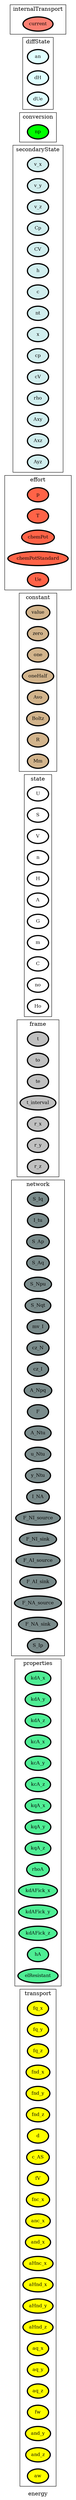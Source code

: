 digraph energy {
label=energy;
rankdir=LR;
subgraph cluster_energy___transport {
label=transport;
rankdir=LR;
V_151 [fillcolor=yellow, fontsize=12, label=fq_x, penwidth=3, style=filled];
V_152 [fillcolor=yellow, fontsize=12, label=fq_y, penwidth=3, style=filled];
V_153 [fillcolor=yellow, fontsize=12, label=fq_z, penwidth=3, style=filled];
V_154 [fillcolor=yellow, fontsize=12, label=fnd_x, penwidth=3, style=filled];
V_155 [fillcolor=yellow, fontsize=12, label=fnd_y, penwidth=3, style=filled];
V_156 [fillcolor=yellow, fontsize=12, label=fnd_z, penwidth=3, style=filled];
V_157 [fillcolor=yellow, fontsize=12, label=d, penwidth=3, style=filled];
V_158 [fillcolor=yellow, fontsize=12, label=c_AS, penwidth=3, style=filled];
V_159 [fillcolor=yellow, fontsize=12, label=fV, penwidth=3, style=filled];
V_160 [fillcolor=yellow, fontsize=12, label=fnc_x, penwidth=3, style=filled];
V_194 [fillcolor=yellow, fontsize=12, label=anc_x, penwidth=3, style=filled];
V_195 [fillcolor=yellow, fontsize=12, label=and_x, penwidth=3, style=filled];
V_204 [fillcolor=yellow, fontsize=12, label=aHnc_x, penwidth=3, style=filled];
V_205 [fillcolor=yellow, fontsize=12, label=aHnd_x, penwidth=3, style=filled];
V_206 [fillcolor=yellow, fontsize=12, label=aHnd_y, penwidth=3, style=filled];
V_207 [fillcolor=yellow, fontsize=12, label=aHnd_z, penwidth=3, style=filled];
V_208 [fillcolor=yellow, fontsize=12, label=aq_x, penwidth=3, style=filled];
V_209 [fillcolor=yellow, fontsize=12, label=aq_y, penwidth=3, style=filled];
V_210 [fillcolor=yellow, fontsize=12, label=aq_z, penwidth=3, style=filled];
V_211 [fillcolor=yellow, fontsize=12, label=fw, penwidth=3, style=filled];
V_212 [fillcolor=yellow, fontsize=12, label=and_y, penwidth=3, style=filled];
V_213 [fillcolor=yellow, fontsize=12, label=and_z, penwidth=3, style=filled];
V_214 [fillcolor=yellow, fontsize=12, label=aw, penwidth=3, style=filled];
}

subgraph cluster_energy___geometry {
label=geometry;
rankdir=LR;
}

subgraph cluster_energy___properties {
label=properties;
rankdir=LR;
V_180 [fillcolor=seagreen2, fontsize=12, label=kdA_x, penwidth=3, style=filled];
V_181 [fillcolor=seagreen2, fontsize=12, label=kdA_y, penwidth=3, style=filled];
V_182 [fillcolor=seagreen2, fontsize=12, label=kdA_z, penwidth=3, style=filled];
V_183 [fillcolor=seagreen2, fontsize=12, label=kcA_x, penwidth=3, style=filled];
V_184 [fillcolor=seagreen2, fontsize=12, label=kcA_y, penwidth=3, style=filled];
V_185 [fillcolor=seagreen2, fontsize=12, label=kcA_z, penwidth=3, style=filled];
V_186 [fillcolor=seagreen2, fontsize=12, label=kqA_x, penwidth=3, style=filled];
V_187 [fillcolor=seagreen2, fontsize=12, label=kqA_y, penwidth=3, style=filled];
V_188 [fillcolor=seagreen2, fontsize=12, label=kqA_z, penwidth=3, style=filled];
V_189 [fillcolor=seagreen2, fontsize=12, label=rhoA, penwidth=3, style=filled];
V_190 [fillcolor=seagreen2, fontsize=12, label=kdAFick_x, penwidth=3, style=filled];
V_191 [fillcolor=seagreen2, fontsize=12, label=kdAFick_y, penwidth=3, style=filled];
V_192 [fillcolor=seagreen2, fontsize=12, label=kdAFick_z, penwidth=3, style=filled];
V_193 [fillcolor=seagreen2, fontsize=12, label=hA, penwidth=3, style=filled];
V_219 [fillcolor=seagreen2, fontsize=12, label=elResistant, penwidth=3, style=filled];
}

subgraph cluster_energy___network {
label=network;
rankdir=LR;
V_10 [fillcolor=lightcyan4, fontsize=12, label=S_Iq, penwidth=3, style=filled];
V_11 [fillcolor=lightcyan4, fontsize=12, label=I_tu, penwidth=3, style=filled];
V_12 [fillcolor=lightcyan4, fontsize=12, label=S_Ap, penwidth=3, style=filled];
V_13 [fillcolor=lightcyan4, fontsize=12, label=S_Aq, penwidth=3, style=filled];
V_14 [fillcolor=lightcyan4, fontsize=12, label=S_Npu, penwidth=3, style=filled];
V_15 [fillcolor=lightcyan4, fontsize=12, label=S_Nqt, penwidth=3, style=filled];
V_16 [fillcolor=lightcyan4, fontsize=12, label=mv_I, penwidth=3, style=filled];
V_17 [fillcolor=lightcyan4, fontsize=12, label=cz_N, penwidth=3, style=filled];
V_18 [fillcolor=lightcyan4, fontsize=12, label=cz_I, penwidth=3, style=filled];
V_19 [fillcolor=lightcyan4, fontsize=12, label=A_Npq, penwidth=3, style=filled];
V_2 [fillcolor=lightcyan4, fontsize=12, label=F, penwidth=3, style=filled];
V_20 [fillcolor=lightcyan4, fontsize=12, label=A_Ntu, penwidth=3, style=filled];
V_21 [fillcolor=lightcyan4, fontsize=12, label=u_Ntu, penwidth=3, style=filled];
V_22 [fillcolor=lightcyan4, fontsize=12, label=y_Ntu, penwidth=3, style=filled];
V_27 [fillcolor=lightcyan4, fontsize=12, label=I_NA, penwidth=3, style=filled];
V_3 [fillcolor=lightcyan4, fontsize=12, label=F_NI_source, penwidth=3, style=filled];
V_4 [fillcolor=lightcyan4, fontsize=12, label=F_NI_sink, penwidth=3, style=filled];
V_5 [fillcolor=lightcyan4, fontsize=12, label=F_AI_source, penwidth=3, style=filled];
V_6 [fillcolor=lightcyan4, fontsize=12, label=F_AI_sink, penwidth=3, style=filled];
V_7 [fillcolor=lightcyan4, fontsize=12, label=F_NA_source, penwidth=3, style=filled];
V_8 [fillcolor=lightcyan4, fontsize=12, label=F_NA_sink, penwidth=3, style=filled];
V_9 [fillcolor=lightcyan4, fontsize=12, label=S_Ip, penwidth=3, style=filled];
}

subgraph cluster_energy___differenceOperator {
label=differenceOperator;
rankdir=LR;
}

subgraph cluster_energy___frame {
label=frame;
rankdir=LR;
V_1 [fillcolor=grey, fontsize=12, label=t, penwidth=3, style=filled];
V_105 [fillcolor=grey, fontsize=12, label=to, penwidth=3, style=filled];
V_106 [fillcolor=grey, fontsize=12, label=te, penwidth=3, style=filled];
V_107 [fillcolor=grey, fontsize=12, label=t_interval, penwidth=3, style=filled];
V_23 [fillcolor=grey, fontsize=12, label=r_x, penwidth=3, style=filled];
V_24 [fillcolor=grey, fontsize=12, label=r_y, penwidth=3, style=filled];
V_25 [fillcolor=grey, fontsize=12, label=r_z, penwidth=3, style=filled];
}

subgraph cluster_energy___state {
label=state;
rankdir=LR;
V_108 [fillcolor=white, fontsize=12, label=U, penwidth=3, style=filled];
V_109 [fillcolor=white, fontsize=12, label=S, penwidth=3, style=filled];
V_110 [fillcolor=white, fontsize=12, label=V, penwidth=3, style=filled];
V_111 [fillcolor=white, fontsize=12, label=n, penwidth=3, style=filled];
V_115 [fillcolor=white, fontsize=12, label=H, penwidth=3, style=filled];
V_116 [fillcolor=white, fontsize=12, label=A, penwidth=3, style=filled];
V_117 [fillcolor=white, fontsize=12, label=G, penwidth=3, style=filled];
V_137 [fillcolor=white, fontsize=12, label=m, penwidth=3, style=filled];
V_144 [fillcolor=white, fontsize=12, label=C, penwidth=3, style=filled];
V_203 [fillcolor=white, fontsize=12, label=no, penwidth=3, style=filled];
V_216 [fillcolor=white, fontsize=12, label=Ho, penwidth=3, style=filled];
}

subgraph cluster_energy___constant {
label=constant;
rankdir=LR;
V_101 [fillcolor=tan, fontsize=12, label=value, penwidth=3, style=filled];
V_102 [fillcolor=tan, fontsize=12, label=zero, penwidth=3, style=filled];
V_103 [fillcolor=tan, fontsize=12, label=one, penwidth=3, style=filled];
V_104 [fillcolor=tan, fontsize=12, label=oneHalf, penwidth=3, style=filled];
V_121 [fillcolor=tan, fontsize=12, label=Avo, penwidth=3, style=filled];
V_122 [fillcolor=tan, fontsize=12, label=Boltz, penwidth=3, style=filled];
V_123 [fillcolor=tan, fontsize=12, label=R, penwidth=3, style=filled];
V_132 [fillcolor=tan, fontsize=12, label=Mm, penwidth=3, style=filled];
}

subgraph cluster_energy___effort {
label=effort;
rankdir=LR;
V_112 [fillcolor=tomato, fontsize=12, label=p, penwidth=3, style=filled];
V_113 [fillcolor=tomato, fontsize=12, label=T, penwidth=3, style=filled];
V_114 [fillcolor=tomato, fontsize=12, label=chemPot, penwidth=3, style=filled];
V_161 [fillcolor=tomato, fontsize=12, label=chemPotStandard, penwidth=3, style=filled];
V_217 [fillcolor=tomato, fontsize=12, label=Ue, penwidth=3, style=filled];
}

subgraph cluster_energy___secondaryState {
label=secondaryState;
rankdir=LR;
V_118 [fillcolor=lightcyan2, fontsize=12, label=v_x, penwidth=3, style=filled];
V_119 [fillcolor=lightcyan2, fontsize=12, label=v_y, penwidth=3, style=filled];
V_120 [fillcolor=lightcyan2, fontsize=12, label=v_z, penwidth=3, style=filled];
V_124 [fillcolor=lightcyan2, fontsize=12, label=Cp, penwidth=3, style=filled];
V_125 [fillcolor=lightcyan2, fontsize=12, label=CV, penwidth=3, style=filled];
V_136 [fillcolor=lightcyan2, fontsize=12, label=h, penwidth=3, style=filled];
V_138 [fillcolor=lightcyan2, fontsize=12, label=c, penwidth=3, style=filled];
V_139 [fillcolor=lightcyan2, fontsize=12, label=nt, penwidth=3, style=filled];
V_140 [fillcolor=lightcyan2, fontsize=12, label=x, penwidth=3, style=filled];
V_141 [fillcolor=lightcyan2, fontsize=12, label=cp, penwidth=3, style=filled];
V_142 [fillcolor=lightcyan2, fontsize=12, label=cV, penwidth=3, style=filled];
V_143 [fillcolor=lightcyan2, fontsize=12, label=rho, penwidth=3, style=filled];
V_148 [fillcolor=lightcyan2, fontsize=12, label=Axy, penwidth=3, style=filled];
V_149 [fillcolor=lightcyan2, fontsize=12, label=Axz, penwidth=3, style=filled];
V_150 [fillcolor=lightcyan2, fontsize=12, label=Ayz, penwidth=3, style=filled];
}

subgraph cluster_energy___conversion {
label=conversion;
rankdir=LR;
V_202 [fillcolor=green, fontsize=12, label=np, penwidth=3, style=filled];
}

subgraph cluster_energy___diffState {
label=diffState;
rankdir=LR;
V_196 [fillcolor=lightcyan1, fontsize=12, label=an, penwidth=3, style=filled];
V_215 [fillcolor=lightcyan1, fontsize=12, label=dH, penwidth=3, style=filled];
V_220 [fillcolor=lightcyan1, fontsize=12, label=dUe, penwidth=3, style=filled];
}

subgraph cluster_energy___internalTransport {
label=internalTransport;
rankdir=LR;
V_218 [fillcolor=salmon, fontsize=12, label=current, penwidth=3, style=filled];
}

}
